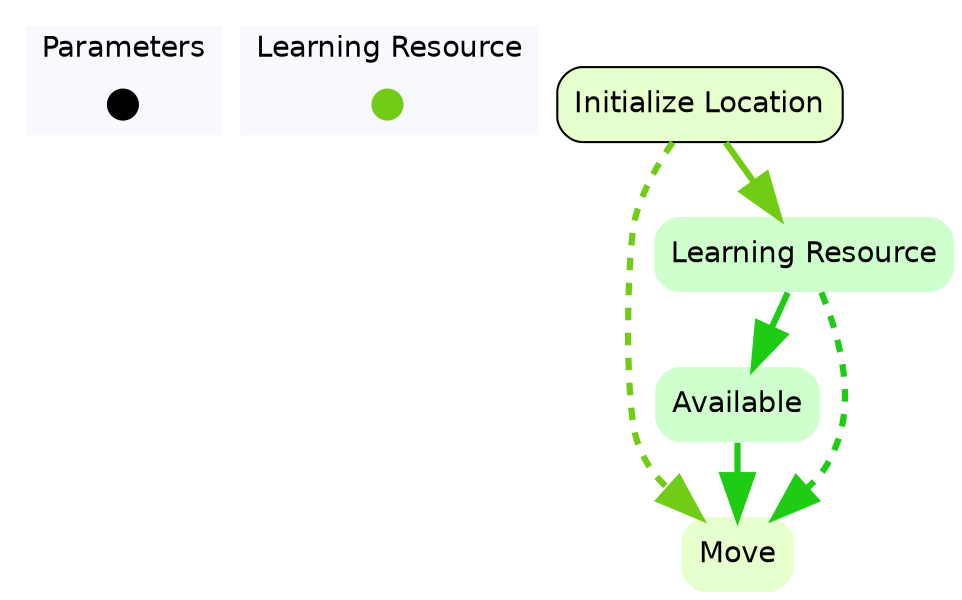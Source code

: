 digraph initializeLocation {

	subgraph clustercontextKey {
		fontname=Helvetica;
		label="Parameters";
		style="filled";
		fillcolor=ghostwhite;
		color=white;
		labeljust=l;
		contextOverview [style=filled,shape=point,fixedsize=true,width=.2,height=.2,fontcolor=white,color="black",label=""];
	}
	subgraph clusterlearningResourceKey {
		fontname=Helvetica;
		nodesep=0.1;
		style="filled";
		fillcolor=ghostwhite;
		label="Learning Resource";
		color=white;
		labeljust=l;
		initializeLocationOverview [fontname=Helvetica,style=filled,shape=point,fixedsize=true,width=.2,height=.2,fontcolor=white,color="0.25, 0.9 , 0.8",label="",URL="learningResource__Overview.svg"];

	}

//subgraph clusterinitializeLocation {
	//style=filled;
	//color=white;
	//fillcolor="0.0, 0.0, 0.98";
		initializeLocation [shape=box,style="rounded,filled",fontname=Helvetica,color=black,fillcolor="0.25, 0.2, 1.0",label="Initialize Location",URL="learningResource_initializeLocation.svg"];
	initializeLocation ->  learningResource [color="0.25, 0.9 , 0.8",penwidth=3.0,arrowsize=2.0];
		learningResource [shape=none,style="rounded,filled",fontname=Helvetica,color=gray,fillcolor="0.324, 0.2, 1.0",label="Learning Resource"];
	learningResource ->  availableQuery [color="0.324, 0.9 , 0.8",penwidth=3.0,arrowsize=2.0];
		moveLearningResource [shape=none,style="rounded,filled",fontname=Helvetica,color="0.25, 0.2, 1.0",label="Move"];
	initializeLocation ->  moveLearningResource:nw [style=dashed,color="0.25, 0.9 , 0.8",penwidth=3.0,arrowsize=2.0];
	learningResource -> moveLearningResource:ne [style=dashed,color="0.324, 0.9 , 0.8",penwidth=3.0,arrowsize=2.0];
		availableQuery [shape=none,style="rounded,filled",fontname=Helvetica,color="0.324, 0.2, 1.0",label="Available"];
	availableQuery ->  moveLearningResource [color="0.324, 0.9 , 0.8",penwidth=3.0,arrowsize=2.0];
//}
}
